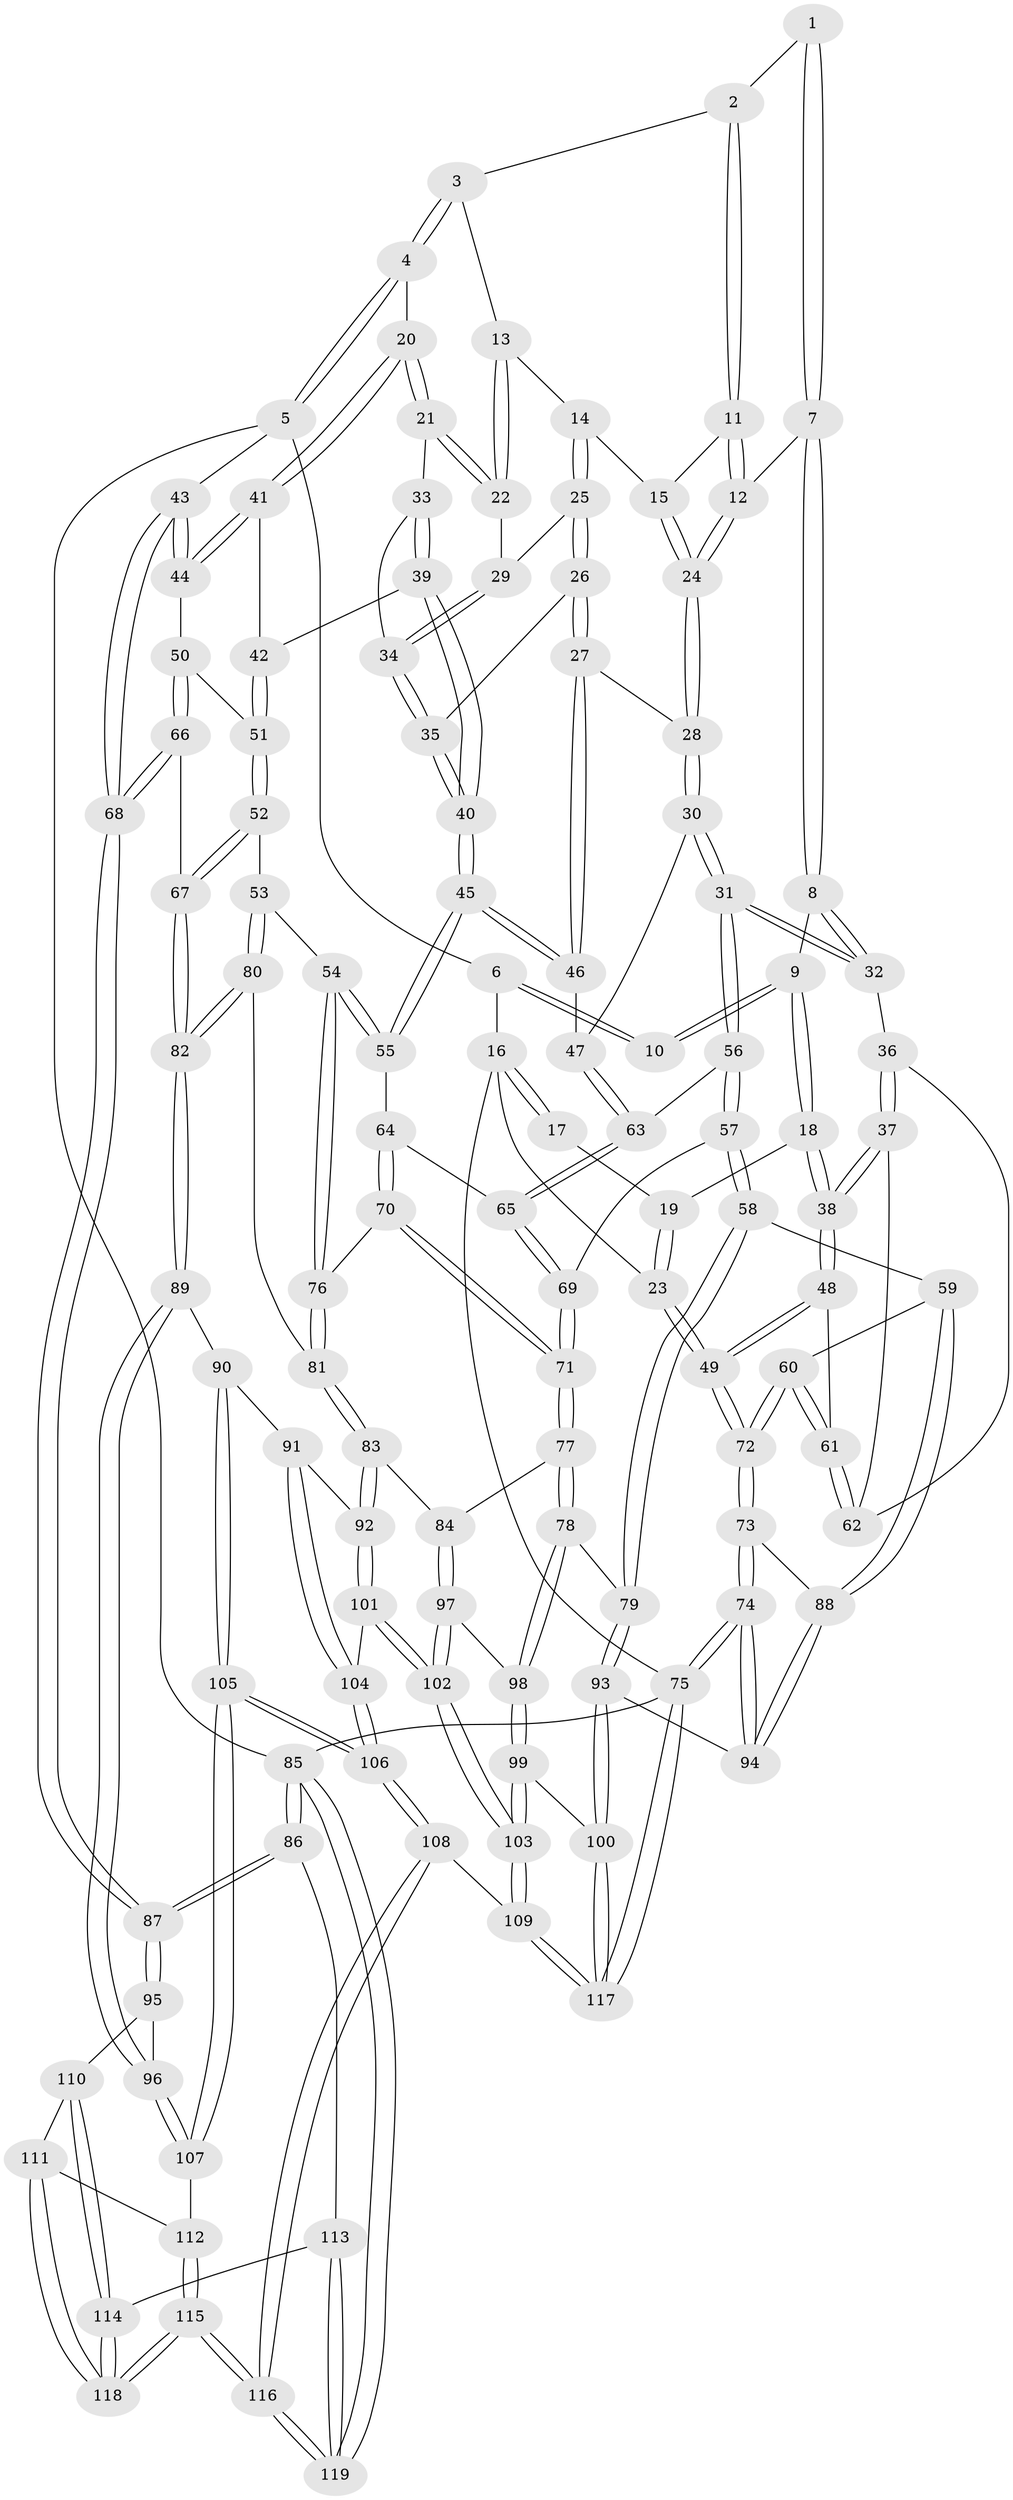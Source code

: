 // coarse degree distribution, {2: 0.07058823529411765, 4: 0.07058823529411765, 3: 0.7764705882352941, 5: 0.047058823529411764, 6: 0.03529411764705882}
// Generated by graph-tools (version 1.1) at 2025/54/03/04/25 22:54:22]
// undirected, 119 vertices, 294 edges
graph export_dot {
  node [color=gray90,style=filled];
  1 [pos="+0.2642566842413332+0"];
  2 [pos="+0.48826402927739354+0"];
  3 [pos="+0.7075540930376558+0"];
  4 [pos="+1+0"];
  5 [pos="+1+0"];
  6 [pos="+0.23919685780410285+0"];
  7 [pos="+0.27764417724937096+0.14468114333138782"];
  8 [pos="+0.24087631678300506+0.17762996165916856"];
  9 [pos="+0.20188945569506564+0.17648062513120127"];
  10 [pos="+0.13099033665073673+0.03124497094825524"];
  11 [pos="+0.4678802805373794+0.030207218909337807"];
  12 [pos="+0.3036773238711003+0.1429598795205762"];
  13 [pos="+0.688675426208881+0.04003501967662965"];
  14 [pos="+0.5596871501118478+0.12641173622839152"];
  15 [pos="+0.4822707912815662+0.0753004477775186"];
  16 [pos="+0+0"];
  17 [pos="+0.08723754751792277+0.05453388140444522"];
  18 [pos="+0.06414851458282664+0.24573353640993267"];
  19 [pos="+0.05871026981460982+0.10657882032552529"];
  20 [pos="+0.868252465318981+0.19547221362269768"];
  21 [pos="+0.8229890474791085+0.1940084028876823"];
  22 [pos="+0.7047830948141768+0.14057004249710675"];
  23 [pos="+0+0"];
  24 [pos="+0.4464162322868312+0.21734276774056654"];
  25 [pos="+0.6021233375600413+0.2032652165242552"];
  26 [pos="+0.568610775035293+0.25442218126898053"];
  27 [pos="+0.5663081409330706+0.25615878768041944"];
  28 [pos="+0.4564312506843175+0.24858419243428692"];
  29 [pos="+0.6618585687567685+0.18213536548052667"];
  30 [pos="+0.4071243752995681+0.3190301722198826"];
  31 [pos="+0.356369250217971+0.36361790801572563"];
  32 [pos="+0.31663133307919866+0.34787647177816006"];
  33 [pos="+0.749210094846447+0.2625432325402439"];
  34 [pos="+0.6979732669166429+0.25650024949576355"];
  35 [pos="+0.6758389988586422+0.3000868767423941"];
  36 [pos="+0.2854814956347346+0.3587849769632133"];
  37 [pos="+0.0034535320325369974+0.3235974158083148"];
  38 [pos="+0+0.3206861753365394"];
  39 [pos="+0.7401904271103189+0.3599333757718664"];
  40 [pos="+0.7117670920538414+0.38432408082598674"];
  41 [pos="+0.8957059419226444+0.23737462191251218"];
  42 [pos="+0.8225698754488735+0.3350767799837058"];
  43 [pos="+1+0.36194507530093706"];
  44 [pos="+1+0.3240238842241202"];
  45 [pos="+0.6914529918122284+0.4297173661831789"];
  46 [pos="+0.5848535259200804+0.3895199660228306"];
  47 [pos="+0.5794947332363647+0.39196479536034173"];
  48 [pos="+0+0.3420504454570924"];
  49 [pos="+0+0.36604199698448797"];
  50 [pos="+0.8687768339724472+0.4307811643282835"];
  51 [pos="+0.8654949386353173+0.43156495854266563"];
  52 [pos="+0.7982989449869354+0.5031684512924178"];
  53 [pos="+0.7544229196165652+0.5099512962174437"];
  54 [pos="+0.7011260052204378+0.4548742214101891"];
  55 [pos="+0.6992729930001788+0.4516576208837339"];
  56 [pos="+0.3602140623098766+0.3749204506575922"];
  57 [pos="+0.36045763174864337+0.39031190044377556"];
  58 [pos="+0.30517719532022475+0.5978040990670491"];
  59 [pos="+0.21643020222830192+0.5886451783941768"];
  60 [pos="+0.20965502458134191+0.5752283923316812"];
  61 [pos="+0.19577552684330812+0.5388758739932842"];
  62 [pos="+0.2105758621771609+0.44694460296517835"];
  63 [pos="+0.5254918741936864+0.44049270631234316"];
  64 [pos="+0.5801008097681636+0.5011166162326289"];
  65 [pos="+0.522921370103443+0.45738509976046754"];
  66 [pos="+1+0.5834387661351396"];
  67 [pos="+0.9410623040313811+0.5809300306821944"];
  68 [pos="+1+0.6049946397099567"];
  69 [pos="+0.48401816388955127+0.5373277711590375"];
  70 [pos="+0.54932565870703+0.5928200768130655"];
  71 [pos="+0.4834814870755951+0.5826236208317559"];
  72 [pos="+0+0.4491307734242226"];
  73 [pos="+0+0.5812359239448327"];
  74 [pos="+0+0.9649740709227274"];
  75 [pos="+0+1"];
  76 [pos="+0.5600737382812071+0.597205973651629"];
  77 [pos="+0.46534977236557507+0.5950020741163956"];
  78 [pos="+0.37120289482331165+0.6472036332454206"];
  79 [pos="+0.3604855073403313+0.6435649928797378"];
  80 [pos="+0.7364728418848051+0.5978606443856116"];
  81 [pos="+0.6049902867232043+0.6385385468631414"];
  82 [pos="+0.7895071000190395+0.7055124508949007"];
  83 [pos="+0.6020090940092003+0.7166517903884108"];
  84 [pos="+0.5516646969035713+0.7291585466211813"];
  85 [pos="+1+1"];
  86 [pos="+1+0.8679481148094761"];
  87 [pos="+1+0.6669930220878242"];
  88 [pos="+0.12371890371223898+0.6661290417405318"];
  89 [pos="+0.7895080107159685+0.7055350978062613"];
  90 [pos="+0.7510488265132129+0.7337555169931588"];
  91 [pos="+0.7201942184659665+0.7402696764125798"];
  92 [pos="+0.6041732450019931+0.7192259923703338"];
  93 [pos="+0.20058892610636223+0.846574852550445"];
  94 [pos="+0.14371818951226098+0.8009086796544169"];
  95 [pos="+0.9215932235434253+0.7862943377290683"];
  96 [pos="+0.872241191369193+0.7762573381427702"];
  97 [pos="+0.512843206210458+0.7465692902228159"];
  98 [pos="+0.38385722246761356+0.6731224569263321"];
  99 [pos="+0.39565912013425353+0.8836372856431801"];
  100 [pos="+0.21251451319847003+0.8696070467320418"];
  101 [pos="+0.6105326714330895+0.8216669162272564"];
  102 [pos="+0.502224504896453+0.8869240850280753"];
  103 [pos="+0.4638367310341281+0.9411734958533738"];
  104 [pos="+0.6498758866614509+0.8363310992097445"];
  105 [pos="+0.7276617689424099+0.8996139078865433"];
  106 [pos="+0.7142688452545222+0.9068480678838089"];
  107 [pos="+0.7849399286631183+0.8946789757747982"];
  108 [pos="+0.5801766553655996+1"];
  109 [pos="+0.524423548724427+1"];
  110 [pos="+0.9200932311635015+0.8574246621562636"];
  111 [pos="+0.8466232210822611+0.9294254430500107"];
  112 [pos="+0.7849857069162733+0.894714811064195"];
  113 [pos="+0.9719870405003601+0.9351380101019974"];
  114 [pos="+0.9485754755813588+0.9267635925260801"];
  115 [pos="+0.8512189101005752+1"];
  116 [pos="+0.8440121624275195+1"];
  117 [pos="+0.062198341897375796+1"];
  118 [pos="+0.8771640967281543+0.9844952364222674"];
  119 [pos="+0.9644240794524148+1"];
  1 -- 2;
  1 -- 7;
  1 -- 7;
  2 -- 3;
  2 -- 11;
  2 -- 11;
  3 -- 4;
  3 -- 4;
  3 -- 13;
  4 -- 5;
  4 -- 5;
  4 -- 20;
  5 -- 6;
  5 -- 43;
  5 -- 85;
  6 -- 10;
  6 -- 10;
  6 -- 16;
  7 -- 8;
  7 -- 8;
  7 -- 12;
  8 -- 9;
  8 -- 32;
  8 -- 32;
  9 -- 10;
  9 -- 10;
  9 -- 18;
  9 -- 18;
  11 -- 12;
  11 -- 12;
  11 -- 15;
  12 -- 24;
  12 -- 24;
  13 -- 14;
  13 -- 22;
  13 -- 22;
  14 -- 15;
  14 -- 25;
  14 -- 25;
  15 -- 24;
  15 -- 24;
  16 -- 17;
  16 -- 17;
  16 -- 23;
  16 -- 75;
  17 -- 19;
  18 -- 19;
  18 -- 38;
  18 -- 38;
  19 -- 23;
  19 -- 23;
  20 -- 21;
  20 -- 21;
  20 -- 41;
  20 -- 41;
  21 -- 22;
  21 -- 22;
  21 -- 33;
  22 -- 29;
  23 -- 49;
  23 -- 49;
  24 -- 28;
  24 -- 28;
  25 -- 26;
  25 -- 26;
  25 -- 29;
  26 -- 27;
  26 -- 27;
  26 -- 35;
  27 -- 28;
  27 -- 46;
  27 -- 46;
  28 -- 30;
  28 -- 30;
  29 -- 34;
  29 -- 34;
  30 -- 31;
  30 -- 31;
  30 -- 47;
  31 -- 32;
  31 -- 32;
  31 -- 56;
  31 -- 56;
  32 -- 36;
  33 -- 34;
  33 -- 39;
  33 -- 39;
  34 -- 35;
  34 -- 35;
  35 -- 40;
  35 -- 40;
  36 -- 37;
  36 -- 37;
  36 -- 62;
  37 -- 38;
  37 -- 38;
  37 -- 62;
  38 -- 48;
  38 -- 48;
  39 -- 40;
  39 -- 40;
  39 -- 42;
  40 -- 45;
  40 -- 45;
  41 -- 42;
  41 -- 44;
  41 -- 44;
  42 -- 51;
  42 -- 51;
  43 -- 44;
  43 -- 44;
  43 -- 68;
  43 -- 68;
  44 -- 50;
  45 -- 46;
  45 -- 46;
  45 -- 55;
  45 -- 55;
  46 -- 47;
  47 -- 63;
  47 -- 63;
  48 -- 49;
  48 -- 49;
  48 -- 61;
  49 -- 72;
  49 -- 72;
  50 -- 51;
  50 -- 66;
  50 -- 66;
  51 -- 52;
  51 -- 52;
  52 -- 53;
  52 -- 67;
  52 -- 67;
  53 -- 54;
  53 -- 80;
  53 -- 80;
  54 -- 55;
  54 -- 55;
  54 -- 76;
  54 -- 76;
  55 -- 64;
  56 -- 57;
  56 -- 57;
  56 -- 63;
  57 -- 58;
  57 -- 58;
  57 -- 69;
  58 -- 59;
  58 -- 79;
  58 -- 79;
  59 -- 60;
  59 -- 88;
  59 -- 88;
  60 -- 61;
  60 -- 61;
  60 -- 72;
  60 -- 72;
  61 -- 62;
  61 -- 62;
  63 -- 65;
  63 -- 65;
  64 -- 65;
  64 -- 70;
  64 -- 70;
  65 -- 69;
  65 -- 69;
  66 -- 67;
  66 -- 68;
  66 -- 68;
  67 -- 82;
  67 -- 82;
  68 -- 87;
  68 -- 87;
  69 -- 71;
  69 -- 71;
  70 -- 71;
  70 -- 71;
  70 -- 76;
  71 -- 77;
  71 -- 77;
  72 -- 73;
  72 -- 73;
  73 -- 74;
  73 -- 74;
  73 -- 88;
  74 -- 75;
  74 -- 75;
  74 -- 94;
  74 -- 94;
  75 -- 117;
  75 -- 117;
  75 -- 85;
  76 -- 81;
  76 -- 81;
  77 -- 78;
  77 -- 78;
  77 -- 84;
  78 -- 79;
  78 -- 98;
  78 -- 98;
  79 -- 93;
  79 -- 93;
  80 -- 81;
  80 -- 82;
  80 -- 82;
  81 -- 83;
  81 -- 83;
  82 -- 89;
  82 -- 89;
  83 -- 84;
  83 -- 92;
  83 -- 92;
  84 -- 97;
  84 -- 97;
  85 -- 86;
  85 -- 86;
  85 -- 119;
  85 -- 119;
  86 -- 87;
  86 -- 87;
  86 -- 113;
  87 -- 95;
  87 -- 95;
  88 -- 94;
  88 -- 94;
  89 -- 90;
  89 -- 96;
  89 -- 96;
  90 -- 91;
  90 -- 105;
  90 -- 105;
  91 -- 92;
  91 -- 104;
  91 -- 104;
  92 -- 101;
  92 -- 101;
  93 -- 94;
  93 -- 100;
  93 -- 100;
  95 -- 96;
  95 -- 110;
  96 -- 107;
  96 -- 107;
  97 -- 98;
  97 -- 102;
  97 -- 102;
  98 -- 99;
  98 -- 99;
  99 -- 100;
  99 -- 103;
  99 -- 103;
  100 -- 117;
  100 -- 117;
  101 -- 102;
  101 -- 102;
  101 -- 104;
  102 -- 103;
  102 -- 103;
  103 -- 109;
  103 -- 109;
  104 -- 106;
  104 -- 106;
  105 -- 106;
  105 -- 106;
  105 -- 107;
  105 -- 107;
  106 -- 108;
  106 -- 108;
  107 -- 112;
  108 -- 109;
  108 -- 116;
  108 -- 116;
  109 -- 117;
  109 -- 117;
  110 -- 111;
  110 -- 114;
  110 -- 114;
  111 -- 112;
  111 -- 118;
  111 -- 118;
  112 -- 115;
  112 -- 115;
  113 -- 114;
  113 -- 119;
  113 -- 119;
  114 -- 118;
  114 -- 118;
  115 -- 116;
  115 -- 116;
  115 -- 118;
  115 -- 118;
  116 -- 119;
  116 -- 119;
}
